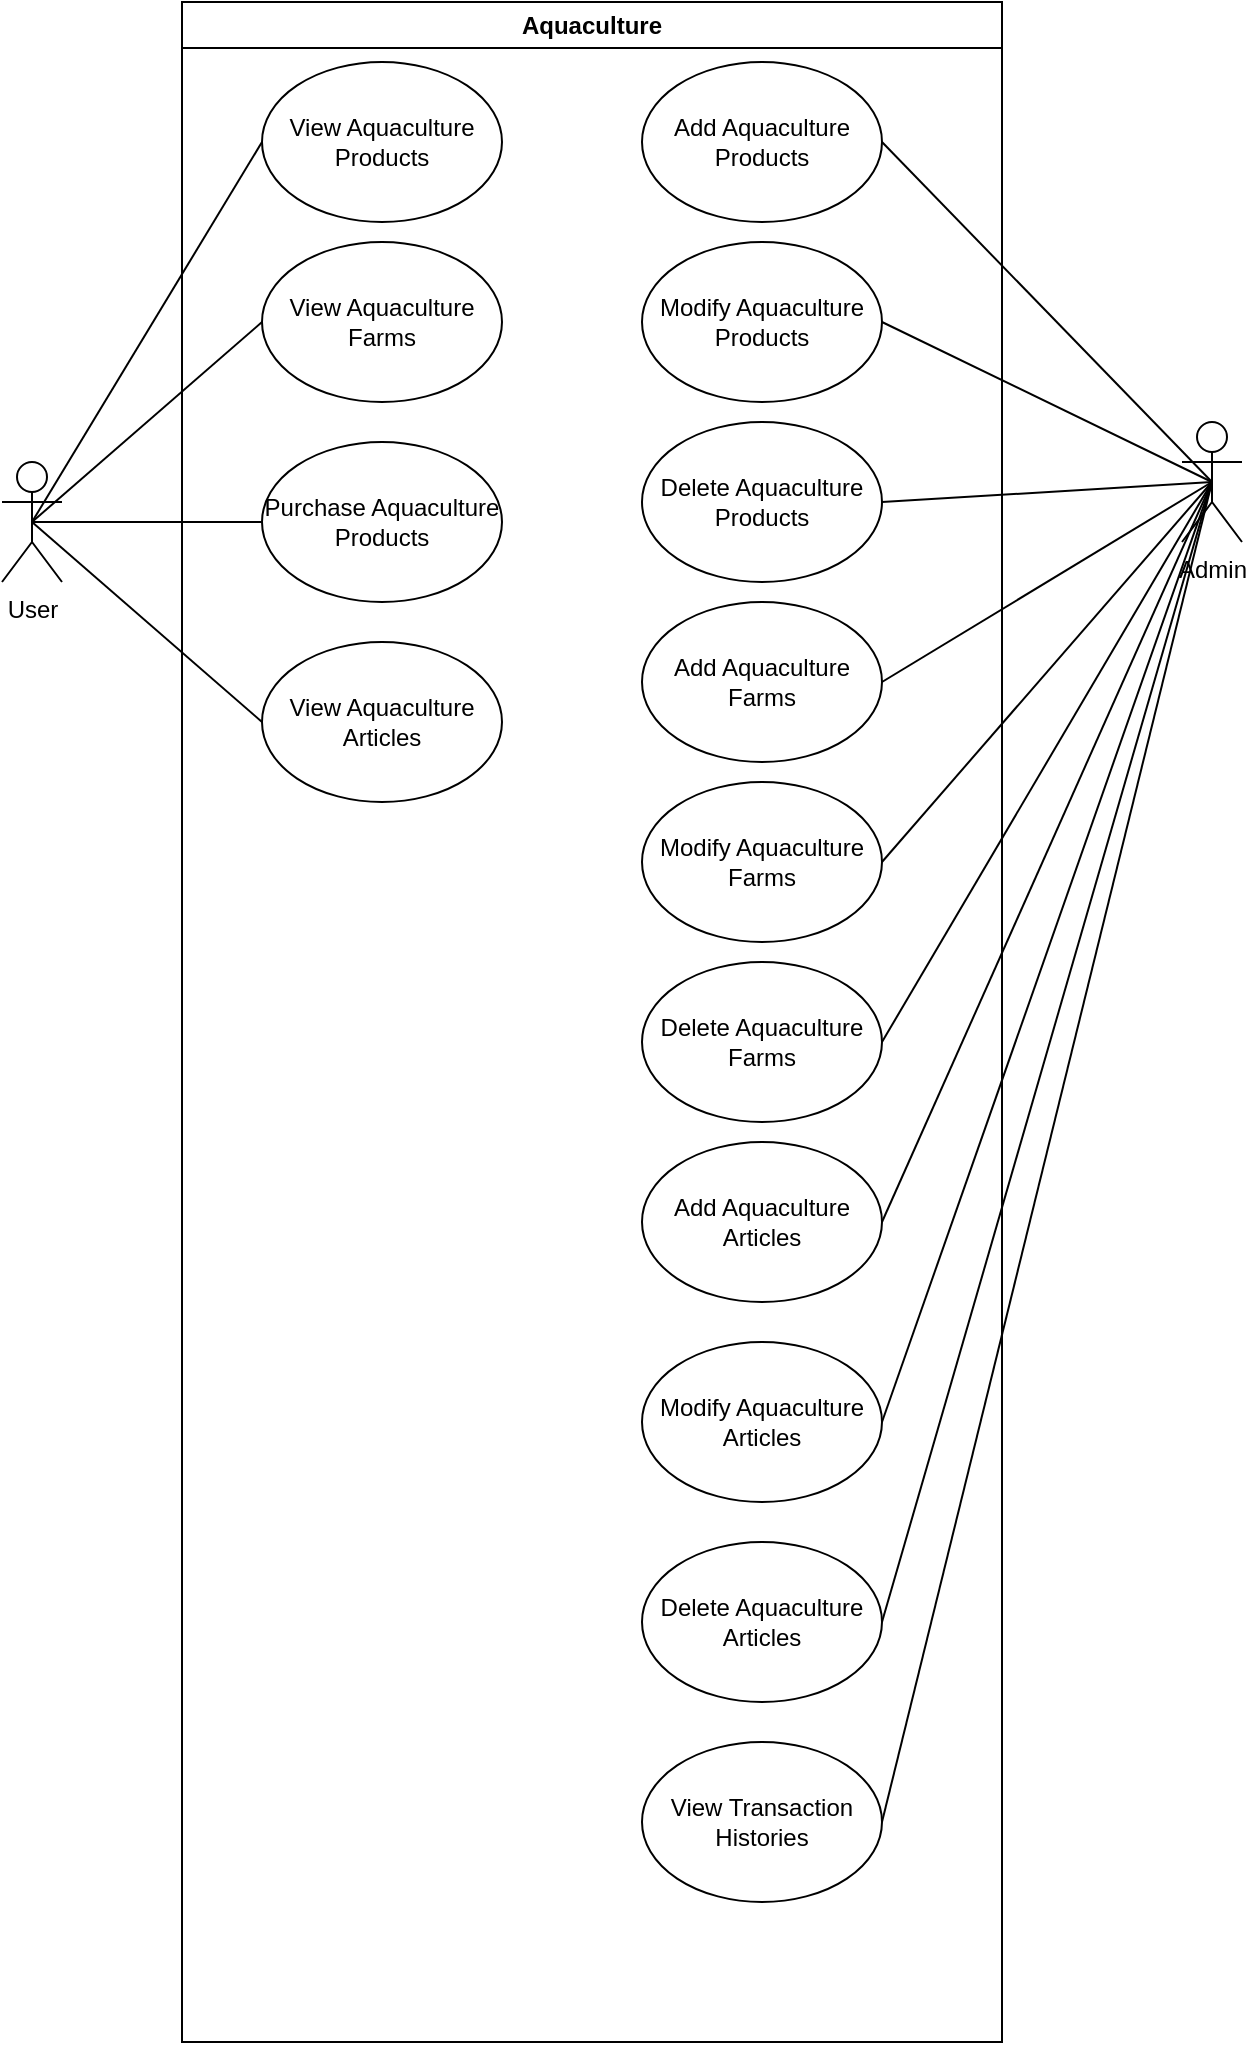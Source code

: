 <mxfile version="24.7.12">
  <diagram name="Page-1" id="lSl2WAbvraQFVE3Md_VB">
    <mxGraphModel dx="1050" dy="522" grid="1" gridSize="10" guides="1" tooltips="1" connect="1" arrows="1" fold="1" page="1" pageScale="1" pageWidth="850" pageHeight="1100" math="0" shadow="0">
      <root>
        <mxCell id="0" />
        <mxCell id="1" parent="0" />
        <mxCell id="-1t2_lQyple8jqqOothF-1" value="Aquaculture" style="swimlane;whiteSpace=wrap;html=1;" parent="1" vertex="1">
          <mxGeometry x="290" y="30" width="410" height="1020" as="geometry" />
        </mxCell>
        <mxCell id="XaAiHShwyc2cj8Ni_Lh_-2" value="View Aquaculture Products" style="ellipse;whiteSpace=wrap;html=1;" vertex="1" parent="-1t2_lQyple8jqqOothF-1">
          <mxGeometry x="40" y="30" width="120" height="80" as="geometry" />
        </mxCell>
        <mxCell id="XaAiHShwyc2cj8Ni_Lh_-3" value="View Aquaculture Farms" style="ellipse;whiteSpace=wrap;html=1;" vertex="1" parent="-1t2_lQyple8jqqOothF-1">
          <mxGeometry x="40" y="120" width="120" height="80" as="geometry" />
        </mxCell>
        <mxCell id="XaAiHShwyc2cj8Ni_Lh_-4" value="Purchase Aquaculture Products" style="ellipse;whiteSpace=wrap;html=1;" vertex="1" parent="-1t2_lQyple8jqqOothF-1">
          <mxGeometry x="40" y="220" width="120" height="80" as="geometry" />
        </mxCell>
        <mxCell id="XaAiHShwyc2cj8Ni_Lh_-5" value="View Aquaculture Articles" style="ellipse;whiteSpace=wrap;html=1;" vertex="1" parent="-1t2_lQyple8jqqOothF-1">
          <mxGeometry x="40" y="320" width="120" height="80" as="geometry" />
        </mxCell>
        <mxCell id="XaAiHShwyc2cj8Ni_Lh_-6" value="Add Aquaculture Products" style="ellipse;whiteSpace=wrap;html=1;" vertex="1" parent="-1t2_lQyple8jqqOothF-1">
          <mxGeometry x="230" y="30" width="120" height="80" as="geometry" />
        </mxCell>
        <mxCell id="XaAiHShwyc2cj8Ni_Lh_-7" value="Modify Aquaculture Products" style="ellipse;whiteSpace=wrap;html=1;" vertex="1" parent="-1t2_lQyple8jqqOothF-1">
          <mxGeometry x="230" y="120" width="120" height="80" as="geometry" />
        </mxCell>
        <mxCell id="XaAiHShwyc2cj8Ni_Lh_-8" value="Delete Aquaculture Products" style="ellipse;whiteSpace=wrap;html=1;" vertex="1" parent="-1t2_lQyple8jqqOothF-1">
          <mxGeometry x="230" y="210" width="120" height="80" as="geometry" />
        </mxCell>
        <mxCell id="XaAiHShwyc2cj8Ni_Lh_-9" value="Add Aquaculture Farms" style="ellipse;whiteSpace=wrap;html=1;" vertex="1" parent="-1t2_lQyple8jqqOothF-1">
          <mxGeometry x="230" y="300" width="120" height="80" as="geometry" />
        </mxCell>
        <mxCell id="XaAiHShwyc2cj8Ni_Lh_-10" value="Modify Aquaculture Farms" style="ellipse;whiteSpace=wrap;html=1;" vertex="1" parent="-1t2_lQyple8jqqOothF-1">
          <mxGeometry x="230" y="390" width="120" height="80" as="geometry" />
        </mxCell>
        <mxCell id="XaAiHShwyc2cj8Ni_Lh_-11" value="Delete Aquaculture Farms" style="ellipse;whiteSpace=wrap;html=1;" vertex="1" parent="-1t2_lQyple8jqqOothF-1">
          <mxGeometry x="230" y="480" width="120" height="80" as="geometry" />
        </mxCell>
        <mxCell id="XaAiHShwyc2cj8Ni_Lh_-12" value="Add Aquaculture Articles" style="ellipse;whiteSpace=wrap;html=1;" vertex="1" parent="-1t2_lQyple8jqqOothF-1">
          <mxGeometry x="230" y="570" width="120" height="80" as="geometry" />
        </mxCell>
        <mxCell id="XaAiHShwyc2cj8Ni_Lh_-13" value="Modify Aquaculture Articles" style="ellipse;whiteSpace=wrap;html=1;" vertex="1" parent="-1t2_lQyple8jqqOothF-1">
          <mxGeometry x="230" y="670" width="120" height="80" as="geometry" />
        </mxCell>
        <mxCell id="XaAiHShwyc2cj8Ni_Lh_-14" value="Delete Aquaculture Articles" style="ellipse;whiteSpace=wrap;html=1;" vertex="1" parent="-1t2_lQyple8jqqOothF-1">
          <mxGeometry x="230" y="770" width="120" height="80" as="geometry" />
        </mxCell>
        <mxCell id="XaAiHShwyc2cj8Ni_Lh_-15" value="View Transaction Histories" style="ellipse;whiteSpace=wrap;html=1;" vertex="1" parent="-1t2_lQyple8jqqOothF-1">
          <mxGeometry x="230" y="870" width="120" height="80" as="geometry" />
        </mxCell>
        <mxCell id="-1t2_lQyple8jqqOothF-2" value="User" style="shape=umlActor;verticalLabelPosition=bottom;verticalAlign=top;html=1;outlineConnect=0;" parent="1" vertex="1">
          <mxGeometry x="200" y="260" width="30" height="60" as="geometry" />
        </mxCell>
        <mxCell id="-1t2_lQyple8jqqOothF-4" value="Admin" style="shape=umlActor;verticalLabelPosition=bottom;verticalAlign=top;html=1;outlineConnect=0;" parent="1" vertex="1">
          <mxGeometry x="790" y="240" width="30" height="60" as="geometry" />
        </mxCell>
        <mxCell id="-1t2_lQyple8jqqOothF-21" value="" style="endArrow=none;html=1;rounded=0;entryX=0.5;entryY=0.5;entryDx=0;entryDy=0;entryPerimeter=0;exitX=1;exitY=0.5;exitDx=0;exitDy=0;" parent="1" source="XaAiHShwyc2cj8Ni_Lh_-7" target="-1t2_lQyple8jqqOothF-4" edge="1">
          <mxGeometry width="50" height="50" relative="1" as="geometry">
            <mxPoint x="660" y="180" as="sourcePoint" />
            <mxPoint x="500" y="350" as="targetPoint" />
            <Array as="points" />
          </mxGeometry>
        </mxCell>
        <mxCell id="-1t2_lQyple8jqqOothF-22" value="" style="endArrow=none;html=1;rounded=0;entryX=0.5;entryY=0.5;entryDx=0;entryDy=0;entryPerimeter=0;exitX=1;exitY=0.5;exitDx=0;exitDy=0;" parent="1" source="XaAiHShwyc2cj8Ni_Lh_-8" target="-1t2_lQyple8jqqOothF-4" edge="1">
          <mxGeometry width="50" height="50" relative="1" as="geometry">
            <mxPoint x="660" y="260" as="sourcePoint" />
            <mxPoint x="500" y="350" as="targetPoint" />
          </mxGeometry>
        </mxCell>
        <mxCell id="-1t2_lQyple8jqqOothF-23" value="" style="endArrow=none;html=1;rounded=0;entryX=0.5;entryY=0.5;entryDx=0;entryDy=0;entryPerimeter=0;exitX=1;exitY=0.5;exitDx=0;exitDy=0;" parent="1" source="XaAiHShwyc2cj8Ni_Lh_-9" target="-1t2_lQyple8jqqOothF-4" edge="1">
          <mxGeometry width="50" height="50" relative="1" as="geometry">
            <mxPoint x="640" y="330" as="sourcePoint" />
            <mxPoint x="500" y="350" as="targetPoint" />
          </mxGeometry>
        </mxCell>
        <mxCell id="-1t2_lQyple8jqqOothF-24" value="" style="endArrow=none;html=1;rounded=0;entryX=0.5;entryY=0.5;entryDx=0;entryDy=0;entryPerimeter=0;exitX=1;exitY=0.5;exitDx=0;exitDy=0;" parent="1" source="XaAiHShwyc2cj8Ni_Lh_-10" target="-1t2_lQyple8jqqOothF-4" edge="1">
          <mxGeometry width="50" height="50" relative="1" as="geometry">
            <mxPoint x="640" y="400" as="sourcePoint" />
            <mxPoint x="500" y="350" as="targetPoint" />
          </mxGeometry>
        </mxCell>
        <mxCell id="-1t2_lQyple8jqqOothF-25" value="" style="endArrow=none;html=1;rounded=0;entryX=0.5;entryY=0.5;entryDx=0;entryDy=0;entryPerimeter=0;exitX=1;exitY=0.5;exitDx=0;exitDy=0;" parent="1" source="XaAiHShwyc2cj8Ni_Lh_-11" target="-1t2_lQyple8jqqOothF-4" edge="1">
          <mxGeometry width="50" height="50" relative="1" as="geometry">
            <mxPoint x="650" y="510" as="sourcePoint" />
            <mxPoint x="500" y="350" as="targetPoint" />
          </mxGeometry>
        </mxCell>
        <mxCell id="-1t2_lQyple8jqqOothF-26" value="" style="endArrow=none;html=1;rounded=0;entryX=0.5;entryY=0.5;entryDx=0;entryDy=0;entryPerimeter=0;exitX=1;exitY=0.5;exitDx=0;exitDy=0;" parent="1" source="XaAiHShwyc2cj8Ni_Lh_-12" target="-1t2_lQyple8jqqOothF-4" edge="1">
          <mxGeometry width="50" height="50" relative="1" as="geometry">
            <mxPoint x="650" y="550" as="sourcePoint" />
            <mxPoint x="500" y="520" as="targetPoint" />
          </mxGeometry>
        </mxCell>
        <mxCell id="-1t2_lQyple8jqqOothF-27" value="" style="endArrow=none;html=1;rounded=0;entryX=0.5;entryY=0.5;entryDx=0;entryDy=0;entryPerimeter=0;exitX=1;exitY=0.5;exitDx=0;exitDy=0;" parent="1" source="XaAiHShwyc2cj8Ni_Lh_-13" target="-1t2_lQyple8jqqOothF-4" edge="1">
          <mxGeometry width="50" height="50" relative="1" as="geometry">
            <mxPoint x="640" y="610" as="sourcePoint" />
            <mxPoint x="500" y="520" as="targetPoint" />
          </mxGeometry>
        </mxCell>
        <mxCell id="-1t2_lQyple8jqqOothF-28" value="" style="endArrow=none;html=1;rounded=0;exitX=0.5;exitY=0.5;exitDx=0;exitDy=0;exitPerimeter=0;entryX=0;entryY=0.5;entryDx=0;entryDy=0;" parent="1" source="-1t2_lQyple8jqqOothF-2" target="XaAiHShwyc2cj8Ni_Lh_-2" edge="1">
          <mxGeometry width="50" height="50" relative="1" as="geometry">
            <mxPoint x="450" y="320" as="sourcePoint" />
            <mxPoint x="340" y="110" as="targetPoint" />
          </mxGeometry>
        </mxCell>
        <mxCell id="-1t2_lQyple8jqqOothF-29" value="" style="endArrow=none;html=1;rounded=0;exitX=0.5;exitY=0.5;exitDx=0;exitDy=0;exitPerimeter=0;entryX=0;entryY=0.5;entryDx=0;entryDy=0;" parent="1" source="-1t2_lQyple8jqqOothF-2" target="XaAiHShwyc2cj8Ni_Lh_-3" edge="1">
          <mxGeometry width="50" height="50" relative="1" as="geometry">
            <mxPoint x="450" y="320" as="sourcePoint" />
            <mxPoint x="340" y="190" as="targetPoint" />
          </mxGeometry>
        </mxCell>
        <mxCell id="-1t2_lQyple8jqqOothF-30" value="" style="endArrow=none;html=1;rounded=0;entryX=0;entryY=0.5;entryDx=0;entryDy=0;exitX=0.5;exitY=0.5;exitDx=0;exitDy=0;exitPerimeter=0;" parent="1" source="-1t2_lQyple8jqqOothF-2" target="XaAiHShwyc2cj8Ni_Lh_-4" edge="1">
          <mxGeometry width="50" height="50" relative="1" as="geometry">
            <mxPoint x="240" y="220" as="sourcePoint" />
            <mxPoint x="350" y="260" as="targetPoint" />
          </mxGeometry>
        </mxCell>
        <mxCell id="-1t2_lQyple8jqqOothF-31" value="" style="endArrow=none;html=1;rounded=0;exitX=0;exitY=0.5;exitDx=0;exitDy=0;entryX=0.5;entryY=0.5;entryDx=0;entryDy=0;entryPerimeter=0;" parent="1" source="XaAiHShwyc2cj8Ni_Lh_-5" target="-1t2_lQyple8jqqOothF-2" edge="1">
          <mxGeometry width="50" height="50" relative="1" as="geometry">
            <mxPoint x="350" y="340" as="sourcePoint" />
            <mxPoint x="500" y="270" as="targetPoint" />
          </mxGeometry>
        </mxCell>
        <mxCell id="-1t2_lQyple8jqqOothF-32" value="" style="endArrow=none;html=1;rounded=0;exitX=1;exitY=0.5;exitDx=0;exitDy=0;entryX=0.5;entryY=0.5;entryDx=0;entryDy=0;entryPerimeter=0;" parent="1" source="XaAiHShwyc2cj8Ni_Lh_-14" target="-1t2_lQyple8jqqOothF-4" edge="1">
          <mxGeometry width="50" height="50" relative="1" as="geometry">
            <mxPoint x="640" y="680" as="sourcePoint" />
            <mxPoint x="795" y="390" as="targetPoint" />
          </mxGeometry>
        </mxCell>
        <mxCell id="-1t2_lQyple8jqqOothF-33" value="" style="endArrow=none;html=1;rounded=0;entryX=0.5;entryY=0.5;entryDx=0;entryDy=0;entryPerimeter=0;exitX=1;exitY=0.5;exitDx=0;exitDy=0;" parent="1" source="XaAiHShwyc2cj8Ni_Lh_-15" target="-1t2_lQyple8jqqOothF-4" edge="1">
          <mxGeometry width="50" height="50" relative="1" as="geometry">
            <mxPoint x="640" y="760" as="sourcePoint" />
            <mxPoint x="500" y="600" as="targetPoint" />
          </mxGeometry>
        </mxCell>
        <mxCell id="60lH9zLmfhelWgrufkJM-1" value="" style="endArrow=none;html=1;rounded=0;entryX=0.5;entryY=0.5;entryDx=0;entryDy=0;entryPerimeter=0;exitX=1;exitY=0.5;exitDx=0;exitDy=0;" parent="1" source="XaAiHShwyc2cj8Ni_Lh_-6" target="-1t2_lQyple8jqqOothF-4" edge="1">
          <mxGeometry width="50" height="50" relative="1" as="geometry">
            <mxPoint x="660" y="110" as="sourcePoint" />
            <mxPoint x="450" y="250" as="targetPoint" />
          </mxGeometry>
        </mxCell>
      </root>
    </mxGraphModel>
  </diagram>
</mxfile>
